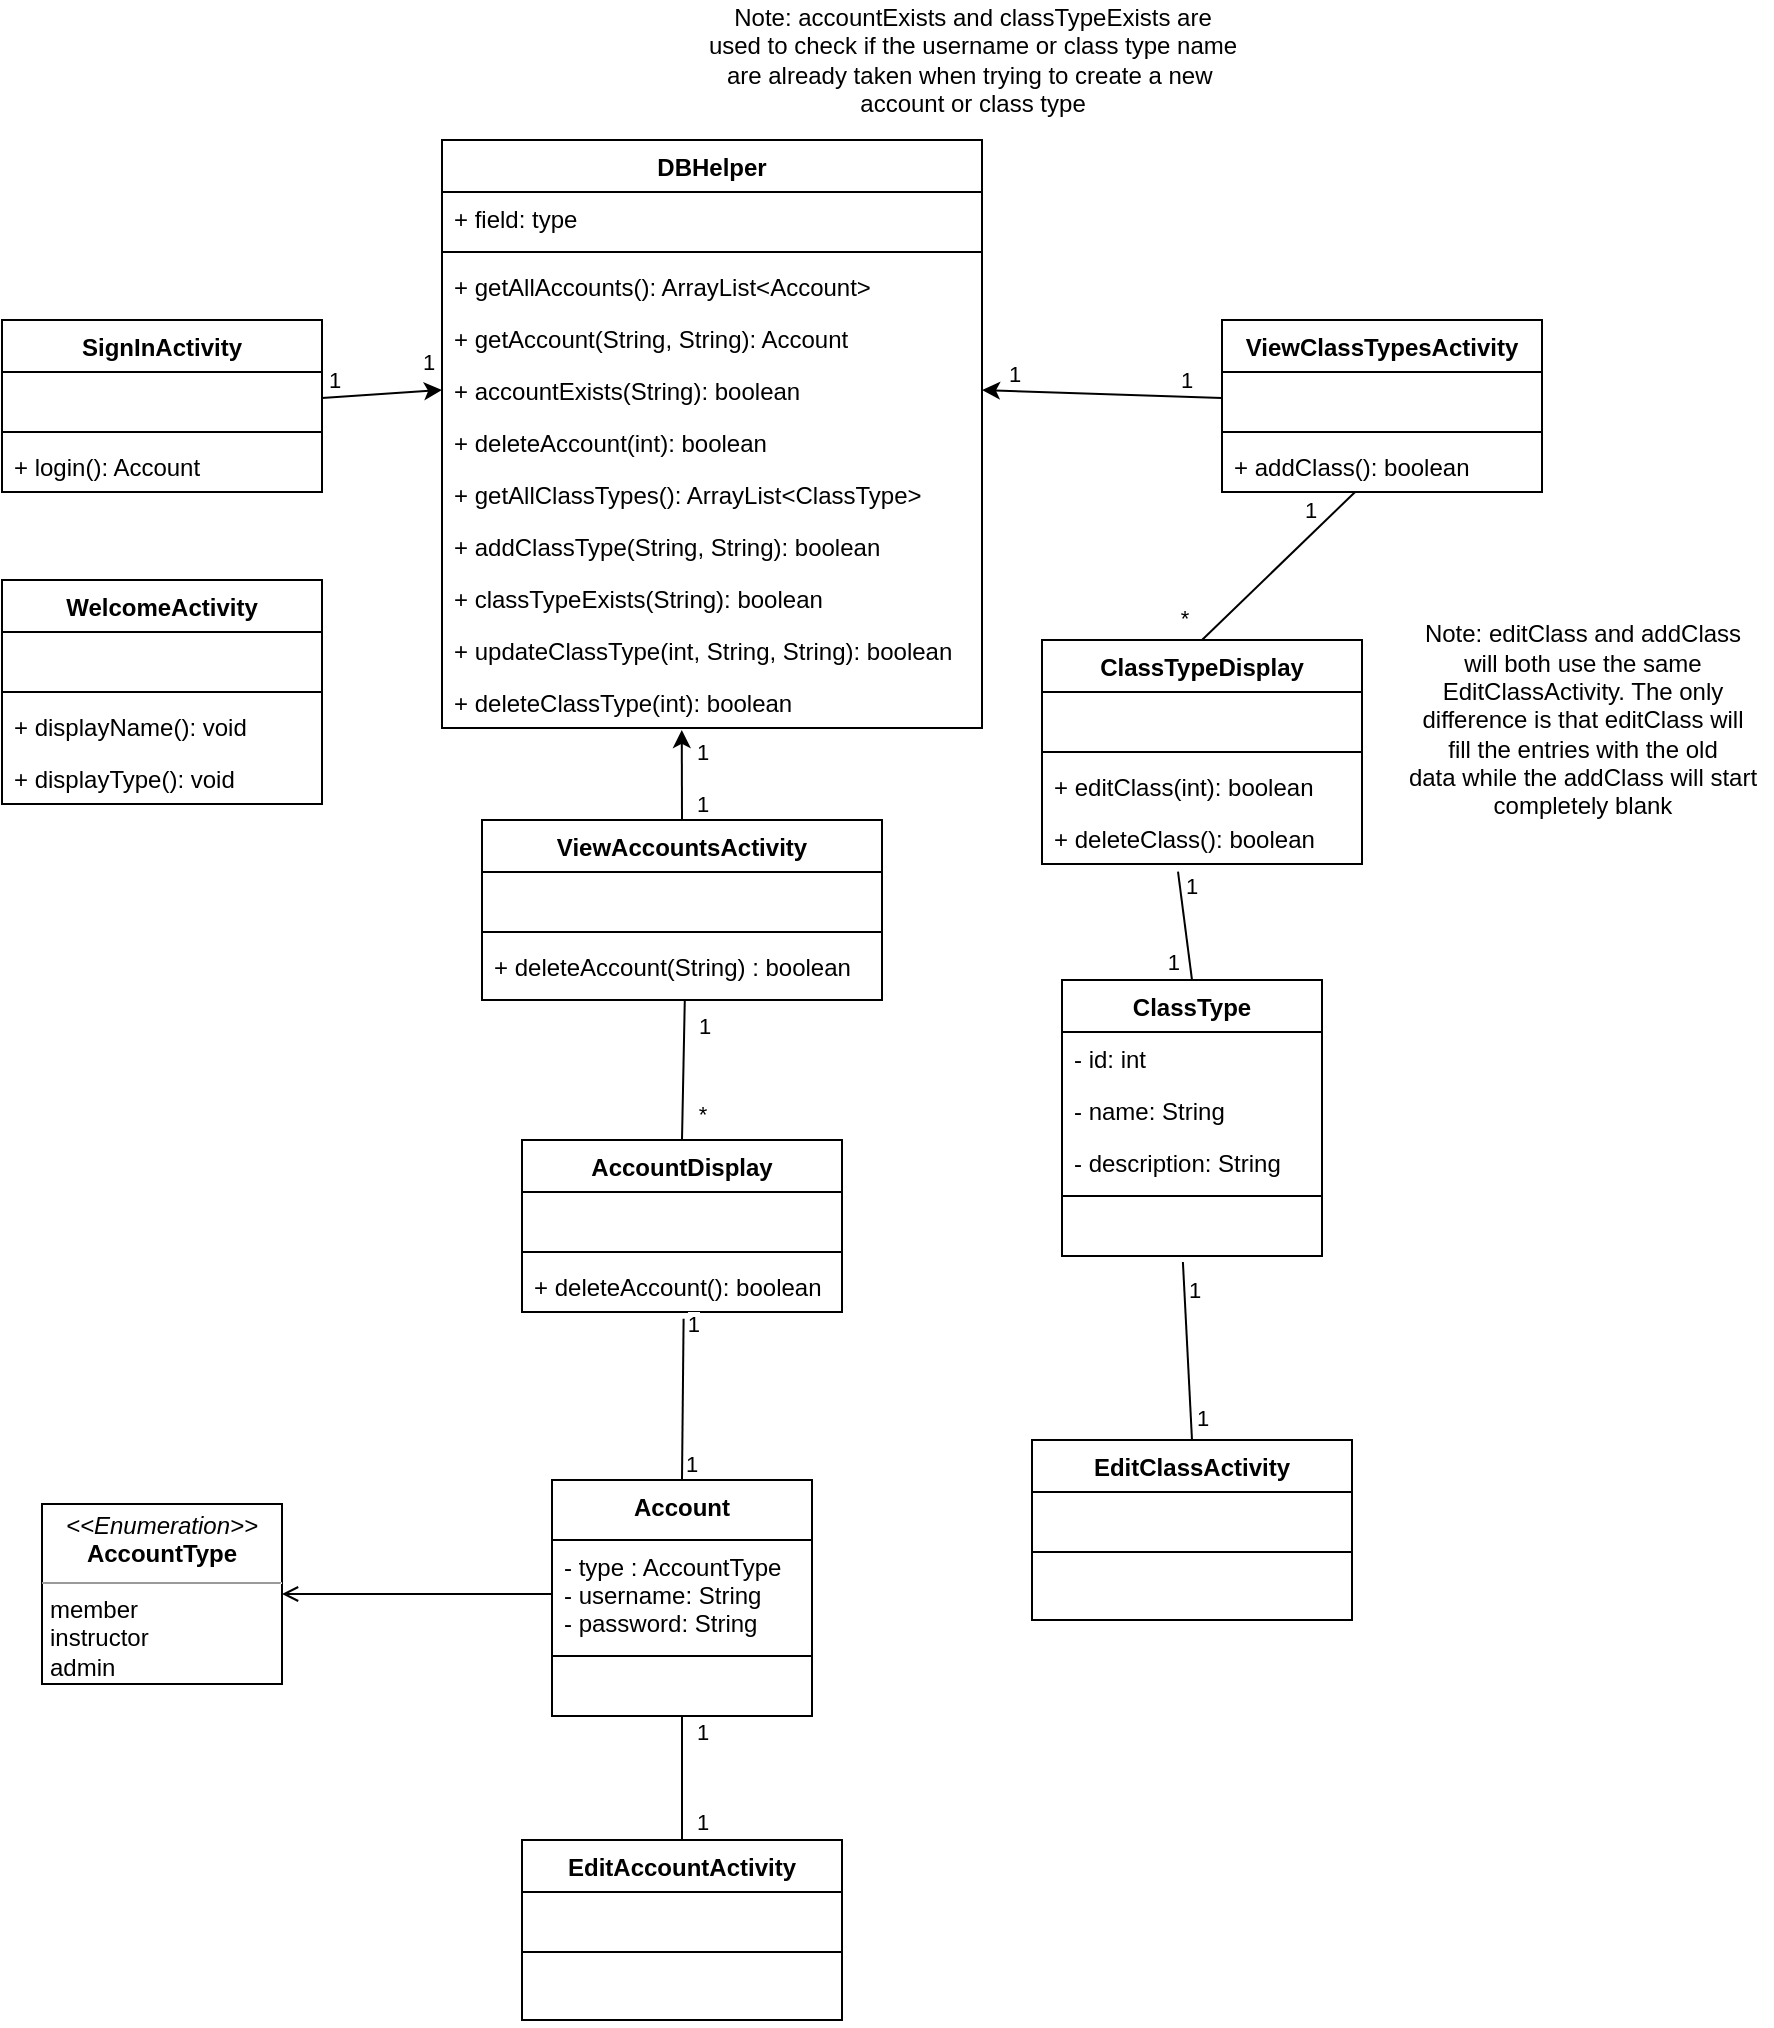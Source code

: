 <mxfile version="15.5.4" type="github">
  <diagram id="r9LukguNuFY0iW474rzD" name="Page-1">
    <mxGraphModel dx="1422" dy="762" grid="1" gridSize="10" guides="1" tooltips="1" connect="1" arrows="1" fold="1" page="1" pageScale="1" pageWidth="1000" pageHeight="1100" math="0" shadow="0">
      <root>
        <mxCell id="0" />
        <mxCell id="1" parent="0" />
        <mxCell id="RkOxDRKPPJf_A49z4Q3d-48" style="rounded=0;orthogonalLoop=1;jettySize=auto;html=1;entryX=0.507;entryY=0.995;entryDx=0;entryDy=0;entryPerimeter=0;endArrow=none;endFill=0;exitX=0.5;exitY=0;exitDx=0;exitDy=0;" parent="1" source="HtyGWESkqgLn1CQG-xKY-3" target="RkOxDRKPPJf_A49z4Q3d-16" edge="1">
          <mxGeometry relative="1" as="geometry">
            <mxPoint x="465" y="580" as="sourcePoint" />
          </mxGeometry>
        </mxCell>
        <mxCell id="RkOxDRKPPJf_A49z4Q3d-49" value="1" style="edgeLabel;html=1;align=center;verticalAlign=middle;resizable=0;points=[];" parent="RkOxDRKPPJf_A49z4Q3d-48" vertex="1" connectable="0">
          <mxGeometry x="0.819" relative="1" as="geometry">
            <mxPoint x="9" y="7" as="offset" />
          </mxGeometry>
        </mxCell>
        <mxCell id="RkOxDRKPPJf_A49z4Q3d-50" value="*" style="edgeLabel;html=1;align=center;verticalAlign=middle;resizable=0;points=[];" parent="RkOxDRKPPJf_A49z4Q3d-48" vertex="1" connectable="0">
          <mxGeometry x="-0.62" relative="1" as="geometry">
            <mxPoint x="9" as="offset" />
          </mxGeometry>
        </mxCell>
        <mxCell id="RkOxDRKPPJf_A49z4Q3d-51" style="rounded=0;orthogonalLoop=1;jettySize=auto;html=1;exitX=0.5;exitY=1;exitDx=0;exitDy=0;entryX=0.5;entryY=0;entryDx=0;entryDy=0;endArrow=none;endFill=0;" parent="1" source="3oLsSBeNxXqcnnfzkrJS-5" target="RkOxDRKPPJf_A49z4Q3d-29" edge="1">
          <mxGeometry relative="1" as="geometry" />
        </mxCell>
        <mxCell id="RkOxDRKPPJf_A49z4Q3d-52" value="1" style="edgeLabel;html=1;align=center;verticalAlign=middle;resizable=0;points=[];" parent="RkOxDRKPPJf_A49z4Q3d-51" vertex="1" connectable="0">
          <mxGeometry x="-0.753" y="-1" relative="1" as="geometry">
            <mxPoint x="11" as="offset" />
          </mxGeometry>
        </mxCell>
        <mxCell id="RkOxDRKPPJf_A49z4Q3d-53" value="1" style="edgeLabel;html=1;align=center;verticalAlign=middle;resizable=0;points=[];" parent="RkOxDRKPPJf_A49z4Q3d-51" vertex="1" connectable="0">
          <mxGeometry x="0.716" relative="1" as="geometry">
            <mxPoint x="10" as="offset" />
          </mxGeometry>
        </mxCell>
        <mxCell id="3oLsSBeNxXqcnnfzkrJS-5" value="Account" style="swimlane;fontStyle=1;align=center;verticalAlign=top;childLayout=stackLayout;horizontal=1;startSize=30;horizontalStack=0;resizeParent=1;resizeParentMax=0;resizeLast=0;collapsible=1;marginBottom=0;" parent="1" vertex="1">
          <mxGeometry x="340" y="780" width="130" height="118" as="geometry" />
        </mxCell>
        <mxCell id="3oLsSBeNxXqcnnfzkrJS-6" value="- type : AccountType&#xa;- username: String&#xa;- password: String" style="text;strokeColor=none;fillColor=none;align=left;verticalAlign=top;spacingLeft=4;spacingRight=4;overflow=hidden;rotatable=0;points=[[0,0.5],[1,0.5]];portConstraint=eastwest;" parent="3oLsSBeNxXqcnnfzkrJS-5" vertex="1">
          <mxGeometry y="30" width="130" height="54" as="geometry" />
        </mxCell>
        <mxCell id="3oLsSBeNxXqcnnfzkrJS-7" value="" style="line;strokeWidth=1;fillColor=none;align=left;verticalAlign=middle;spacingTop=-1;spacingLeft=3;spacingRight=3;rotatable=0;labelPosition=right;points=[];portConstraint=eastwest;" parent="3oLsSBeNxXqcnnfzkrJS-5" vertex="1">
          <mxGeometry y="84" width="130" height="8" as="geometry" />
        </mxCell>
        <mxCell id="3oLsSBeNxXqcnnfzkrJS-8" value=" " style="text;strokeColor=none;fillColor=none;align=left;verticalAlign=top;spacingLeft=4;spacingRight=4;overflow=hidden;rotatable=0;points=[[0,0.5],[1,0.5]];portConstraint=eastwest;" parent="3oLsSBeNxXqcnnfzkrJS-5" vertex="1">
          <mxGeometry y="92" width="130" height="26" as="geometry" />
        </mxCell>
        <mxCell id="3oLsSBeNxXqcnnfzkrJS-14" value="&lt;p style=&quot;margin: 0px ; margin-top: 4px ; text-align: center&quot;&gt;&lt;i&gt;&amp;lt;&amp;lt;Enumeration&amp;gt;&amp;gt;&lt;/i&gt;&lt;br&gt;&lt;b&gt;AccountType&lt;/b&gt;&lt;/p&gt;&lt;hr size=&quot;1&quot;&gt;&lt;p style=&quot;margin: 0px ; margin-left: 4px&quot;&gt;member&lt;/p&gt;&lt;p style=&quot;margin: 0px ; margin-left: 4px&quot;&gt;instructor&lt;/p&gt;&lt;p style=&quot;margin: 0px ; margin-left: 4px&quot;&gt;admin&lt;/p&gt;" style="verticalAlign=top;align=left;overflow=fill;fontSize=12;fontFamily=Helvetica;html=1;" parent="1" vertex="1">
          <mxGeometry x="85" y="792" width="120" height="90" as="geometry" />
        </mxCell>
        <mxCell id="3oLsSBeNxXqcnnfzkrJS-19" value="" style="endArrow=open;html=1;rounded=0;entryX=1;entryY=0.5;entryDx=0;entryDy=0;exitX=0;exitY=0.5;exitDx=0;exitDy=0;endFill=0;" parent="1" source="3oLsSBeNxXqcnnfzkrJS-6" target="3oLsSBeNxXqcnnfzkrJS-14" edge="1">
          <mxGeometry relative="1" as="geometry">
            <mxPoint x="670" y="350" as="sourcePoint" />
            <mxPoint x="765" y="470" as="targetPoint" />
          </mxGeometry>
        </mxCell>
        <mxCell id="RkOxDRKPPJf_A49z4Q3d-1" value="SignInActivity" style="swimlane;fontStyle=1;align=center;verticalAlign=top;childLayout=stackLayout;horizontal=1;startSize=26;horizontalStack=0;resizeParent=1;resizeParentMax=0;resizeLast=0;collapsible=1;marginBottom=0;" parent="1" vertex="1">
          <mxGeometry x="65" y="200" width="160" height="86" as="geometry" />
        </mxCell>
        <mxCell id="RkOxDRKPPJf_A49z4Q3d-2" value=" " style="text;strokeColor=none;fillColor=none;align=left;verticalAlign=top;spacingLeft=4;spacingRight=4;overflow=hidden;rotatable=0;points=[[0,0.5],[1,0.5]];portConstraint=eastwest;" parent="RkOxDRKPPJf_A49z4Q3d-1" vertex="1">
          <mxGeometry y="26" width="160" height="26" as="geometry" />
        </mxCell>
        <mxCell id="RkOxDRKPPJf_A49z4Q3d-3" value="" style="line;strokeWidth=1;fillColor=none;align=left;verticalAlign=middle;spacingTop=-1;spacingLeft=3;spacingRight=3;rotatable=0;labelPosition=right;points=[];portConstraint=eastwest;" parent="RkOxDRKPPJf_A49z4Q3d-1" vertex="1">
          <mxGeometry y="52" width="160" height="8" as="geometry" />
        </mxCell>
        <mxCell id="RkOxDRKPPJf_A49z4Q3d-4" value="+ login(): Account" style="text;strokeColor=none;fillColor=none;align=left;verticalAlign=top;spacingLeft=4;spacingRight=4;overflow=hidden;rotatable=0;points=[[0,0.5],[1,0.5]];portConstraint=eastwest;" parent="RkOxDRKPPJf_A49z4Q3d-1" vertex="1">
          <mxGeometry y="60" width="160" height="26" as="geometry" />
        </mxCell>
        <mxCell id="RkOxDRKPPJf_A49z4Q3d-5" value="WelcomeActivity" style="swimlane;fontStyle=1;align=center;verticalAlign=top;childLayout=stackLayout;horizontal=1;startSize=26;horizontalStack=0;resizeParent=1;resizeParentMax=0;resizeLast=0;collapsible=1;marginBottom=0;" parent="1" vertex="1">
          <mxGeometry x="65" y="330" width="160" height="112" as="geometry" />
        </mxCell>
        <mxCell id="RkOxDRKPPJf_A49z4Q3d-6" value=" " style="text;strokeColor=none;fillColor=none;align=left;verticalAlign=top;spacingLeft=4;spacingRight=4;overflow=hidden;rotatable=0;points=[[0,0.5],[1,0.5]];portConstraint=eastwest;" parent="RkOxDRKPPJf_A49z4Q3d-5" vertex="1">
          <mxGeometry y="26" width="160" height="26" as="geometry" />
        </mxCell>
        <mxCell id="RkOxDRKPPJf_A49z4Q3d-7" value="" style="line;strokeWidth=1;fillColor=none;align=left;verticalAlign=middle;spacingTop=-1;spacingLeft=3;spacingRight=3;rotatable=0;labelPosition=right;points=[];portConstraint=eastwest;" parent="RkOxDRKPPJf_A49z4Q3d-5" vertex="1">
          <mxGeometry y="52" width="160" height="8" as="geometry" />
        </mxCell>
        <mxCell id="RkOxDRKPPJf_A49z4Q3d-8" value="+ displayName(): void" style="text;strokeColor=none;fillColor=none;align=left;verticalAlign=top;spacingLeft=4;spacingRight=4;overflow=hidden;rotatable=0;points=[[0,0.5],[1,0.5]];portConstraint=eastwest;" parent="RkOxDRKPPJf_A49z4Q3d-5" vertex="1">
          <mxGeometry y="60" width="160" height="26" as="geometry" />
        </mxCell>
        <mxCell id="HtyGWESkqgLn1CQG-xKY-2" value="+ displayType(): void" style="text;strokeColor=none;fillColor=none;align=left;verticalAlign=top;spacingLeft=4;spacingRight=4;overflow=hidden;rotatable=0;points=[[0,0.5],[1,0.5]];portConstraint=eastwest;" parent="RkOxDRKPPJf_A49z4Q3d-5" vertex="1">
          <mxGeometry y="86" width="160" height="26" as="geometry" />
        </mxCell>
        <mxCell id="RkOxDRKPPJf_A49z4Q3d-45" style="rounded=0;orthogonalLoop=1;jettySize=auto;html=1;exitX=0.5;exitY=0;exitDx=0;exitDy=0;endArrow=classic;endFill=1;entryX=0.444;entryY=1.038;entryDx=0;entryDy=0;entryPerimeter=0;startArrow=none;startFill=0;" parent="1" source="RkOxDRKPPJf_A49z4Q3d-13" target="o8Nzl6iw8NaL7pZO_aFK-13" edge="1">
          <mxGeometry relative="1" as="geometry">
            <mxPoint x="405" y="430" as="targetPoint" />
          </mxGeometry>
        </mxCell>
        <mxCell id="RkOxDRKPPJf_A49z4Q3d-46" value="1" style="edgeLabel;html=1;align=center;verticalAlign=middle;resizable=0;points=[];" parent="RkOxDRKPPJf_A49z4Q3d-45" vertex="1" connectable="0">
          <mxGeometry x="0.728" relative="1" as="geometry">
            <mxPoint x="10" y="5" as="offset" />
          </mxGeometry>
        </mxCell>
        <mxCell id="RkOxDRKPPJf_A49z4Q3d-47" value="1" style="edgeLabel;html=1;align=center;verticalAlign=middle;resizable=0;points=[];" parent="RkOxDRKPPJf_A49z4Q3d-45" vertex="1" connectable="0">
          <mxGeometry x="-0.642" relative="1" as="geometry">
            <mxPoint x="10" as="offset" />
          </mxGeometry>
        </mxCell>
        <mxCell id="RkOxDRKPPJf_A49z4Q3d-13" value="ViewAccountsActivity" style="swimlane;fontStyle=1;align=center;verticalAlign=top;childLayout=stackLayout;horizontal=1;startSize=26;horizontalStack=0;resizeParent=1;resizeParentMax=0;resizeLast=0;collapsible=1;marginBottom=0;" parent="1" vertex="1">
          <mxGeometry x="305" y="450" width="200" height="90" as="geometry" />
        </mxCell>
        <mxCell id="RkOxDRKPPJf_A49z4Q3d-14" value=" " style="text;strokeColor=none;fillColor=none;align=left;verticalAlign=top;spacingLeft=4;spacingRight=4;overflow=hidden;rotatable=0;points=[[0,0.5],[1,0.5]];portConstraint=eastwest;" parent="RkOxDRKPPJf_A49z4Q3d-13" vertex="1">
          <mxGeometry y="26" width="200" height="26" as="geometry" />
        </mxCell>
        <mxCell id="RkOxDRKPPJf_A49z4Q3d-15" value="" style="line;strokeWidth=1;fillColor=none;align=left;verticalAlign=middle;spacingTop=-1;spacingLeft=3;spacingRight=3;rotatable=0;labelPosition=right;points=[];portConstraint=eastwest;" parent="RkOxDRKPPJf_A49z4Q3d-13" vertex="1">
          <mxGeometry y="52" width="200" height="8" as="geometry" />
        </mxCell>
        <mxCell id="RkOxDRKPPJf_A49z4Q3d-16" value="+ deleteAccount(String) : boolean " style="text;strokeColor=none;fillColor=none;align=left;verticalAlign=top;spacingLeft=4;spacingRight=4;overflow=hidden;rotatable=0;points=[[0,0.5],[1,0.5]];portConstraint=eastwest;spacingTop=0;spacingBottom=0;spacing=2;" parent="RkOxDRKPPJf_A49z4Q3d-13" vertex="1">
          <mxGeometry y="60" width="200" height="30" as="geometry" />
        </mxCell>
        <mxCell id="RkOxDRKPPJf_A49z4Q3d-39" style="rounded=0;orthogonalLoop=1;jettySize=auto;html=1;exitX=0.5;exitY=0;exitDx=0;exitDy=0;endArrow=none;endFill=0;" parent="1" source="HtyGWESkqgLn1CQG-xKY-10" target="o8Nzl6iw8NaL7pZO_aFK-20" edge="1">
          <mxGeometry relative="1" as="geometry">
            <mxPoint x="650" y="390" as="sourcePoint" />
            <mxPoint x="755" y="360" as="targetPoint" />
          </mxGeometry>
        </mxCell>
        <mxCell id="RkOxDRKPPJf_A49z4Q3d-40" value="1" style="edgeLabel;html=1;align=center;verticalAlign=middle;resizable=0;points=[];" parent="RkOxDRKPPJf_A49z4Q3d-39" vertex="1" connectable="0">
          <mxGeometry x="0.777" relative="1" as="geometry">
            <mxPoint x="-14" as="offset" />
          </mxGeometry>
        </mxCell>
        <mxCell id="RkOxDRKPPJf_A49z4Q3d-41" value="*" style="edgeLabel;html=1;align=center;verticalAlign=middle;resizable=0;points=[];" parent="RkOxDRKPPJf_A49z4Q3d-39" vertex="1" connectable="0">
          <mxGeometry x="-0.735" relative="1" as="geometry">
            <mxPoint x="-19" y="-2" as="offset" />
          </mxGeometry>
        </mxCell>
        <mxCell id="RkOxDRKPPJf_A49z4Q3d-42" style="rounded=0;orthogonalLoop=1;jettySize=auto;html=1;exitX=0.5;exitY=0;exitDx=0;exitDy=0;endArrow=none;endFill=0;entryX=0.465;entryY=1.115;entryDx=0;entryDy=0;entryPerimeter=0;" parent="1" source="RkOxDRKPPJf_A49z4Q3d-25" target="o8Nzl6iw8NaL7pZO_aFK-26" edge="1">
          <mxGeometry relative="1" as="geometry">
            <mxPoint x="585" y="599" as="targetPoint" />
          </mxGeometry>
        </mxCell>
        <mxCell id="RkOxDRKPPJf_A49z4Q3d-43" value="1" style="edgeLabel;html=1;align=center;verticalAlign=middle;resizable=0;points=[];" parent="RkOxDRKPPJf_A49z4Q3d-42" vertex="1" connectable="0">
          <mxGeometry x="0.777" relative="1" as="geometry">
            <mxPoint x="5" y="4" as="offset" />
          </mxGeometry>
        </mxCell>
        <mxCell id="RkOxDRKPPJf_A49z4Q3d-44" value="1" style="edgeLabel;html=1;align=center;verticalAlign=middle;resizable=0;points=[];" parent="RkOxDRKPPJf_A49z4Q3d-42" vertex="1" connectable="0">
          <mxGeometry x="-0.81" relative="1" as="geometry">
            <mxPoint x="5" y="-3" as="offset" />
          </mxGeometry>
        </mxCell>
        <mxCell id="RkOxDRKPPJf_A49z4Q3d-25" value="EditClassActivity" style="swimlane;fontStyle=1;align=center;verticalAlign=top;childLayout=stackLayout;horizontal=1;startSize=26;horizontalStack=0;resizeParent=1;resizeParentMax=0;resizeLast=0;collapsible=1;marginBottom=0;" parent="1" vertex="1">
          <mxGeometry x="580" y="760" width="160" height="90" as="geometry" />
        </mxCell>
        <mxCell id="RkOxDRKPPJf_A49z4Q3d-26" value=" " style="text;strokeColor=none;fillColor=none;align=left;verticalAlign=top;spacingLeft=4;spacingRight=4;overflow=hidden;rotatable=0;points=[[0,0.5],[1,0.5]];portConstraint=eastwest;" parent="RkOxDRKPPJf_A49z4Q3d-25" vertex="1">
          <mxGeometry y="26" width="160" height="26" as="geometry" />
        </mxCell>
        <mxCell id="RkOxDRKPPJf_A49z4Q3d-27" value="" style="line;strokeWidth=1;fillColor=none;align=left;verticalAlign=middle;spacingTop=-1;spacingLeft=3;spacingRight=3;rotatable=0;labelPosition=right;points=[];portConstraint=eastwest;" parent="RkOxDRKPPJf_A49z4Q3d-25" vertex="1">
          <mxGeometry y="52" width="160" height="8" as="geometry" />
        </mxCell>
        <mxCell id="RkOxDRKPPJf_A49z4Q3d-28" value=" " style="text;strokeColor=none;fillColor=none;align=left;verticalAlign=top;spacingLeft=4;spacingRight=4;overflow=hidden;rotatable=0;points=[[0,0.5],[1,0.5]];portConstraint=eastwest;spacingTop=0;spacingBottom=0;spacing=2;" parent="RkOxDRKPPJf_A49z4Q3d-25" vertex="1">
          <mxGeometry y="60" width="160" height="30" as="geometry" />
        </mxCell>
        <mxCell id="RkOxDRKPPJf_A49z4Q3d-29" value="EditAccountActivity" style="swimlane;fontStyle=1;align=center;verticalAlign=top;childLayout=stackLayout;horizontal=1;startSize=26;horizontalStack=0;resizeParent=1;resizeParentMax=0;resizeLast=0;collapsible=1;marginBottom=0;" parent="1" vertex="1">
          <mxGeometry x="325" y="960" width="160" height="90" as="geometry" />
        </mxCell>
        <mxCell id="RkOxDRKPPJf_A49z4Q3d-30" value=" " style="text;strokeColor=none;fillColor=none;align=left;verticalAlign=top;spacingLeft=4;spacingRight=4;overflow=hidden;rotatable=0;points=[[0,0.5],[1,0.5]];portConstraint=eastwest;" parent="RkOxDRKPPJf_A49z4Q3d-29" vertex="1">
          <mxGeometry y="26" width="160" height="26" as="geometry" />
        </mxCell>
        <mxCell id="RkOxDRKPPJf_A49z4Q3d-31" value="" style="line;strokeWidth=1;fillColor=none;align=left;verticalAlign=middle;spacingTop=-1;spacingLeft=3;spacingRight=3;rotatable=0;labelPosition=right;points=[];portConstraint=eastwest;" parent="RkOxDRKPPJf_A49z4Q3d-29" vertex="1">
          <mxGeometry y="52" width="160" height="8" as="geometry" />
        </mxCell>
        <mxCell id="RkOxDRKPPJf_A49z4Q3d-32" value=" " style="text;strokeColor=none;fillColor=none;align=left;verticalAlign=top;spacingLeft=4;spacingRight=4;overflow=hidden;rotatable=0;points=[[0,0.5],[1,0.5]];portConstraint=eastwest;spacingTop=0;spacingBottom=0;spacing=2;" parent="RkOxDRKPPJf_A49z4Q3d-29" vertex="1">
          <mxGeometry y="60" width="160" height="30" as="geometry" />
        </mxCell>
        <mxCell id="RkOxDRKPPJf_A49z4Q3d-33" style="rounded=0;orthogonalLoop=1;jettySize=auto;html=1;entryX=1;entryY=0.5;entryDx=0;entryDy=0;endArrow=none;endFill=0;exitX=0;exitY=0.5;exitDx=0;exitDy=0;startArrow=classic;startFill=1;" parent="1" source="gc_yiq8LThhwNCrNtD84-1" target="RkOxDRKPPJf_A49z4Q3d-2" edge="1">
          <mxGeometry relative="1" as="geometry">
            <mxPoint x="265" y="270" as="sourcePoint" />
          </mxGeometry>
        </mxCell>
        <mxCell id="RkOxDRKPPJf_A49z4Q3d-34" value="1" style="edgeLabel;html=1;align=center;verticalAlign=middle;resizable=0;points=[];" parent="RkOxDRKPPJf_A49z4Q3d-33" vertex="1" connectable="0">
          <mxGeometry x="0.811" relative="1" as="geometry">
            <mxPoint y="-9" as="offset" />
          </mxGeometry>
        </mxCell>
        <mxCell id="RkOxDRKPPJf_A49z4Q3d-35" value="1" style="edgeLabel;html=1;align=center;verticalAlign=middle;resizable=0;points=[];" parent="RkOxDRKPPJf_A49z4Q3d-33" vertex="1" connectable="0">
          <mxGeometry x="-0.767" y="-1" relative="1" as="geometry">
            <mxPoint y="-14" as="offset" />
          </mxGeometry>
        </mxCell>
        <mxCell id="RkOxDRKPPJf_A49z4Q3d-36" style="rounded=0;orthogonalLoop=1;jettySize=auto;html=1;entryX=0;entryY=0.5;entryDx=0;entryDy=0;endArrow=none;endFill=0;exitX=1;exitY=0.5;exitDx=0;exitDy=0;startArrow=classic;startFill=1;" parent="1" source="gc_yiq8LThhwNCrNtD84-1" target="o8Nzl6iw8NaL7pZO_aFK-16" edge="1">
          <mxGeometry relative="1" as="geometry">
            <mxPoint x="545" y="300" as="sourcePoint" />
            <mxPoint x="655" y="179" as="targetPoint" />
          </mxGeometry>
        </mxCell>
        <mxCell id="RkOxDRKPPJf_A49z4Q3d-37" value="1" style="edgeLabel;html=1;align=center;verticalAlign=middle;resizable=0;points=[];" parent="RkOxDRKPPJf_A49z4Q3d-36" vertex="1" connectable="0">
          <mxGeometry x="-0.74" relative="1" as="geometry">
            <mxPoint y="-9" as="offset" />
          </mxGeometry>
        </mxCell>
        <mxCell id="RkOxDRKPPJf_A49z4Q3d-38" value="1" style="edgeLabel;html=1;align=center;verticalAlign=middle;resizable=0;points=[];" parent="RkOxDRKPPJf_A49z4Q3d-36" vertex="1" connectable="0">
          <mxGeometry x="0.701" relative="1" as="geometry">
            <mxPoint y="-9" as="offset" />
          </mxGeometry>
        </mxCell>
        <mxCell id="o8Nzl6iw8NaL7pZO_aFK-4" value="DBHelper" style="swimlane;fontStyle=1;align=center;verticalAlign=top;childLayout=stackLayout;horizontal=1;startSize=26;horizontalStack=0;resizeParent=1;resizeParentMax=0;resizeLast=0;collapsible=1;marginBottom=0;" parent="1" vertex="1">
          <mxGeometry x="285" y="110" width="270" height="294" as="geometry" />
        </mxCell>
        <mxCell id="o8Nzl6iw8NaL7pZO_aFK-5" value="+ field: type" style="text;strokeColor=none;fillColor=none;align=left;verticalAlign=top;spacingLeft=4;spacingRight=4;overflow=hidden;rotatable=0;points=[[0,0.5],[1,0.5]];portConstraint=eastwest;" parent="o8Nzl6iw8NaL7pZO_aFK-4" vertex="1">
          <mxGeometry y="26" width="270" height="26" as="geometry" />
        </mxCell>
        <mxCell id="o8Nzl6iw8NaL7pZO_aFK-6" value="" style="line;strokeWidth=1;fillColor=none;align=left;verticalAlign=middle;spacingTop=-1;spacingLeft=3;spacingRight=3;rotatable=0;labelPosition=right;points=[];portConstraint=eastwest;" parent="o8Nzl6iw8NaL7pZO_aFK-4" vertex="1">
          <mxGeometry y="52" width="270" height="8" as="geometry" />
        </mxCell>
        <mxCell id="o8Nzl6iw8NaL7pZO_aFK-7" value="+ getAllAccounts(): ArrayList&lt;Account&gt;" style="text;strokeColor=none;fillColor=none;align=left;verticalAlign=top;spacingLeft=4;spacingRight=4;overflow=hidden;rotatable=0;points=[[0,0.5],[1,0.5]];portConstraint=eastwest;" parent="o8Nzl6iw8NaL7pZO_aFK-4" vertex="1">
          <mxGeometry y="60" width="270" height="26" as="geometry" />
        </mxCell>
        <mxCell id="o8Nzl6iw8NaL7pZO_aFK-8" value="+ getAccount(String, String): Account" style="text;strokeColor=none;fillColor=none;align=left;verticalAlign=top;spacingLeft=4;spacingRight=4;overflow=hidden;rotatable=0;points=[[0,0.5],[1,0.5]];portConstraint=eastwest;" parent="o8Nzl6iw8NaL7pZO_aFK-4" vertex="1">
          <mxGeometry y="86" width="270" height="26" as="geometry" />
        </mxCell>
        <mxCell id="gc_yiq8LThhwNCrNtD84-1" value="+ accountExists(String): boolean" style="text;strokeColor=none;fillColor=none;align=left;verticalAlign=top;spacingLeft=4;spacingRight=4;overflow=hidden;rotatable=0;points=[[0,0.5],[1,0.5]];portConstraint=eastwest;" parent="o8Nzl6iw8NaL7pZO_aFK-4" vertex="1">
          <mxGeometry y="112" width="270" height="26" as="geometry" />
        </mxCell>
        <mxCell id="o8Nzl6iw8NaL7pZO_aFK-9" value="+ deleteAccount(int): boolean" style="text;strokeColor=none;fillColor=none;align=left;verticalAlign=top;spacingLeft=4;spacingRight=4;overflow=hidden;rotatable=0;points=[[0,0.5],[1,0.5]];portConstraint=eastwest;" parent="o8Nzl6iw8NaL7pZO_aFK-4" vertex="1">
          <mxGeometry y="138" width="270" height="26" as="geometry" />
        </mxCell>
        <mxCell id="o8Nzl6iw8NaL7pZO_aFK-10" value="+ getAllClassTypes(): ArrayList&lt;ClassType&gt;" style="text;strokeColor=none;fillColor=none;align=left;verticalAlign=top;spacingLeft=4;spacingRight=4;overflow=hidden;rotatable=0;points=[[0,0.5],[1,0.5]];portConstraint=eastwest;" parent="o8Nzl6iw8NaL7pZO_aFK-4" vertex="1">
          <mxGeometry y="164" width="270" height="26" as="geometry" />
        </mxCell>
        <mxCell id="o8Nzl6iw8NaL7pZO_aFK-11" value="+ addClassType(String, String): boolean" style="text;strokeColor=none;fillColor=none;align=left;verticalAlign=top;spacingLeft=4;spacingRight=4;overflow=hidden;rotatable=0;points=[[0,0.5],[1,0.5]];portConstraint=eastwest;" parent="o8Nzl6iw8NaL7pZO_aFK-4" vertex="1">
          <mxGeometry y="190" width="270" height="26" as="geometry" />
        </mxCell>
        <mxCell id="gc_yiq8LThhwNCrNtD84-2" value="+ classTypeExists(String): boolean" style="text;strokeColor=none;fillColor=none;align=left;verticalAlign=top;spacingLeft=4;spacingRight=4;overflow=hidden;rotatable=0;points=[[0,0.5],[1,0.5]];portConstraint=eastwest;" parent="o8Nzl6iw8NaL7pZO_aFK-4" vertex="1">
          <mxGeometry y="216" width="270" height="26" as="geometry" />
        </mxCell>
        <mxCell id="o8Nzl6iw8NaL7pZO_aFK-12" value="+ updateClassType(int, String, String): boolean" style="text;strokeColor=none;fillColor=none;align=left;verticalAlign=top;spacingLeft=4;spacingRight=4;overflow=hidden;rotatable=0;points=[[0,0.5],[1,0.5]];portConstraint=eastwest;" parent="o8Nzl6iw8NaL7pZO_aFK-4" vertex="1">
          <mxGeometry y="242" width="270" height="26" as="geometry" />
        </mxCell>
        <mxCell id="o8Nzl6iw8NaL7pZO_aFK-13" value="+ deleteClassType(int): boolean" style="text;strokeColor=none;fillColor=none;align=left;verticalAlign=top;spacingLeft=4;spacingRight=4;overflow=hidden;rotatable=0;points=[[0,0.5],[1,0.5]];portConstraint=eastwest;" parent="o8Nzl6iw8NaL7pZO_aFK-4" vertex="1">
          <mxGeometry y="268" width="270" height="26" as="geometry" />
        </mxCell>
        <mxCell id="o8Nzl6iw8NaL7pZO_aFK-15" value="ViewClassTypesActivity" style="swimlane;fontStyle=1;align=center;verticalAlign=top;childLayout=stackLayout;horizontal=1;startSize=26;horizontalStack=0;resizeParent=1;resizeParentMax=0;resizeLast=0;collapsible=1;marginBottom=0;" parent="1" vertex="1">
          <mxGeometry x="675" y="200" width="160" height="86" as="geometry" />
        </mxCell>
        <mxCell id="o8Nzl6iw8NaL7pZO_aFK-16" value=" " style="text;strokeColor=none;fillColor=none;align=left;verticalAlign=top;spacingLeft=4;spacingRight=4;overflow=hidden;rotatable=0;points=[[0,0.5],[1,0.5]];portConstraint=eastwest;" parent="o8Nzl6iw8NaL7pZO_aFK-15" vertex="1">
          <mxGeometry y="26" width="160" height="26" as="geometry" />
        </mxCell>
        <mxCell id="o8Nzl6iw8NaL7pZO_aFK-17" value="" style="line;strokeWidth=1;fillColor=none;align=left;verticalAlign=middle;spacingTop=-1;spacingLeft=3;spacingRight=3;rotatable=0;labelPosition=right;points=[];portConstraint=eastwest;" parent="o8Nzl6iw8NaL7pZO_aFK-15" vertex="1">
          <mxGeometry y="52" width="160" height="8" as="geometry" />
        </mxCell>
        <mxCell id="o8Nzl6iw8NaL7pZO_aFK-20" value="+ addClass(): boolean" style="text;strokeColor=none;fillColor=none;align=left;verticalAlign=top;spacingLeft=4;spacingRight=4;overflow=hidden;rotatable=0;points=[[0,0.5],[1,0.5]];portConstraint=eastwest;" parent="o8Nzl6iw8NaL7pZO_aFK-15" vertex="1">
          <mxGeometry y="60" width="160" height="26" as="geometry" />
        </mxCell>
        <mxCell id="o8Nzl6iw8NaL7pZO_aFK-22" value="Note: editClass and addClass&lt;br&gt;will both use the same&lt;br&gt;EditClassActivity. The only&lt;br&gt;difference is that editClass will&lt;br&gt;fill the entries with the old&lt;br&gt;data while the addClass will start&lt;br&gt;completely blank" style="text;html=1;align=center;verticalAlign=middle;resizable=0;points=[];autosize=1;strokeColor=none;fillColor=none;" parent="1" vertex="1">
          <mxGeometry x="760" y="350" width="190" height="100" as="geometry" />
        </mxCell>
        <mxCell id="o8Nzl6iw8NaL7pZO_aFK-23" value="ClassType" style="swimlane;fontStyle=1;align=center;verticalAlign=top;childLayout=stackLayout;horizontal=1;startSize=26;horizontalStack=0;resizeParent=1;resizeParentMax=0;resizeLast=0;collapsible=1;marginBottom=0;" parent="1" vertex="1">
          <mxGeometry x="595" y="530" width="130" height="138" as="geometry" />
        </mxCell>
        <mxCell id="o8Nzl6iw8NaL7pZO_aFK-24" value="- id: int" style="text;strokeColor=none;fillColor=none;align=left;verticalAlign=top;spacingLeft=4;spacingRight=4;overflow=hidden;rotatable=0;points=[[0,0.5],[1,0.5]];portConstraint=eastwest;" parent="o8Nzl6iw8NaL7pZO_aFK-23" vertex="1">
          <mxGeometry y="26" width="130" height="26" as="geometry" />
        </mxCell>
        <mxCell id="o8Nzl6iw8NaL7pZO_aFK-27" value="- name: String" style="text;strokeColor=none;fillColor=none;align=left;verticalAlign=top;spacingLeft=4;spacingRight=4;overflow=hidden;rotatable=0;points=[[0,0.5],[1,0.5]];portConstraint=eastwest;" parent="o8Nzl6iw8NaL7pZO_aFK-23" vertex="1">
          <mxGeometry y="52" width="130" height="26" as="geometry" />
        </mxCell>
        <mxCell id="o8Nzl6iw8NaL7pZO_aFK-28" value="- description: String" style="text;strokeColor=none;fillColor=none;align=left;verticalAlign=top;spacingLeft=4;spacingRight=4;overflow=hidden;rotatable=0;points=[[0,0.5],[1,0.5]];portConstraint=eastwest;" parent="o8Nzl6iw8NaL7pZO_aFK-23" vertex="1">
          <mxGeometry y="78" width="130" height="26" as="geometry" />
        </mxCell>
        <mxCell id="o8Nzl6iw8NaL7pZO_aFK-25" value="" style="line;strokeWidth=1;fillColor=none;align=left;verticalAlign=middle;spacingTop=-1;spacingLeft=3;spacingRight=3;rotatable=0;labelPosition=right;points=[];portConstraint=eastwest;" parent="o8Nzl6iw8NaL7pZO_aFK-23" vertex="1">
          <mxGeometry y="104" width="130" height="8" as="geometry" />
        </mxCell>
        <mxCell id="o8Nzl6iw8NaL7pZO_aFK-26" value=" " style="text;strokeColor=none;fillColor=none;align=left;verticalAlign=top;spacingLeft=4;spacingRight=4;overflow=hidden;rotatable=0;points=[[0,0.5],[1,0.5]];portConstraint=eastwest;" parent="o8Nzl6iw8NaL7pZO_aFK-23" vertex="1">
          <mxGeometry y="112" width="130" height="26" as="geometry" />
        </mxCell>
        <mxCell id="gc_yiq8LThhwNCrNtD84-3" value="Note: accountExists and classTypeExists are&lt;br&gt;used to check if the username or class type name&lt;br&gt;are already taken when trying to create a new&amp;nbsp;&lt;br&gt;account or class type" style="text;html=1;align=center;verticalAlign=middle;resizable=0;points=[];autosize=1;strokeColor=none;fillColor=none;" parent="1" vertex="1">
          <mxGeometry x="410" y="40" width="280" height="60" as="geometry" />
        </mxCell>
        <mxCell id="HtyGWESkqgLn1CQG-xKY-3" value="AccountDisplay" style="swimlane;fontStyle=1;align=center;verticalAlign=top;childLayout=stackLayout;horizontal=1;startSize=26;horizontalStack=0;resizeParent=1;resizeParentMax=0;resizeLast=0;collapsible=1;marginBottom=0;" parent="1" vertex="1">
          <mxGeometry x="325" y="610" width="160" height="86" as="geometry" />
        </mxCell>
        <mxCell id="HtyGWESkqgLn1CQG-xKY-4" value=" " style="text;strokeColor=none;fillColor=none;align=left;verticalAlign=top;spacingLeft=4;spacingRight=4;overflow=hidden;rotatable=0;points=[[0,0.5],[1,0.5]];portConstraint=eastwest;" parent="HtyGWESkqgLn1CQG-xKY-3" vertex="1">
          <mxGeometry y="26" width="160" height="26" as="geometry" />
        </mxCell>
        <mxCell id="HtyGWESkqgLn1CQG-xKY-5" value="" style="line;strokeWidth=1;fillColor=none;align=left;verticalAlign=middle;spacingTop=-1;spacingLeft=3;spacingRight=3;rotatable=0;labelPosition=right;points=[];portConstraint=eastwest;" parent="HtyGWESkqgLn1CQG-xKY-3" vertex="1">
          <mxGeometry y="52" width="160" height="8" as="geometry" />
        </mxCell>
        <mxCell id="HtyGWESkqgLn1CQG-xKY-6" value="+ deleteAccount(): boolean" style="text;strokeColor=none;fillColor=none;align=left;verticalAlign=top;spacingLeft=4;spacingRight=4;overflow=hidden;rotatable=0;points=[[0,0.5],[1,0.5]];portConstraint=eastwest;" parent="HtyGWESkqgLn1CQG-xKY-3" vertex="1">
          <mxGeometry y="60" width="160" height="26" as="geometry" />
        </mxCell>
        <mxCell id="HtyGWESkqgLn1CQG-xKY-7" value="" style="endArrow=none;html=1;rounded=0;exitX=0.5;exitY=0;exitDx=0;exitDy=0;entryX=0.505;entryY=1.131;entryDx=0;entryDy=0;entryPerimeter=0;" parent="1" source="3oLsSBeNxXqcnnfzkrJS-5" target="HtyGWESkqgLn1CQG-xKY-6" edge="1">
          <mxGeometry relative="1" as="geometry">
            <mxPoint x="485" y="790" as="sourcePoint" />
            <mxPoint x="645" y="790" as="targetPoint" />
          </mxGeometry>
        </mxCell>
        <mxCell id="HtyGWESkqgLn1CQG-xKY-8" value="1" style="edgeLabel;resizable=0;html=1;align=left;verticalAlign=bottom;" parent="HtyGWESkqgLn1CQG-xKY-7" connectable="0" vertex="1">
          <mxGeometry x="-1" relative="1" as="geometry" />
        </mxCell>
        <mxCell id="HtyGWESkqgLn1CQG-xKY-9" value="1" style="edgeLabel;resizable=0;html=1;align=right;verticalAlign=bottom;" parent="HtyGWESkqgLn1CQG-xKY-7" connectable="0" vertex="1">
          <mxGeometry x="1" relative="1" as="geometry">
            <mxPoint x="9" y="11" as="offset" />
          </mxGeometry>
        </mxCell>
        <mxCell id="HtyGWESkqgLn1CQG-xKY-10" value="ClassTypeDisplay" style="swimlane;fontStyle=1;align=center;verticalAlign=top;childLayout=stackLayout;horizontal=1;startSize=26;horizontalStack=0;resizeParent=1;resizeParentMax=0;resizeLast=0;collapsible=1;marginBottom=0;" parent="1" vertex="1">
          <mxGeometry x="585" y="360" width="160" height="112" as="geometry" />
        </mxCell>
        <mxCell id="HtyGWESkqgLn1CQG-xKY-11" value=" " style="text;strokeColor=none;fillColor=none;align=left;verticalAlign=top;spacingLeft=4;spacingRight=4;overflow=hidden;rotatable=0;points=[[0,0.5],[1,0.5]];portConstraint=eastwest;" parent="HtyGWESkqgLn1CQG-xKY-10" vertex="1">
          <mxGeometry y="26" width="160" height="26" as="geometry" />
        </mxCell>
        <mxCell id="HtyGWESkqgLn1CQG-xKY-12" value="" style="line;strokeWidth=1;fillColor=none;align=left;verticalAlign=middle;spacingTop=-1;spacingLeft=3;spacingRight=3;rotatable=0;labelPosition=right;points=[];portConstraint=eastwest;" parent="HtyGWESkqgLn1CQG-xKY-10" vertex="1">
          <mxGeometry y="52" width="160" height="8" as="geometry" />
        </mxCell>
        <mxCell id="HtyGWESkqgLn1CQG-xKY-15" value="+ editClass(int): boolean" style="text;strokeColor=none;fillColor=none;align=left;verticalAlign=top;spacingLeft=4;spacingRight=4;overflow=hidden;rotatable=0;points=[[0,0.5],[1,0.5]];portConstraint=eastwest;" parent="HtyGWESkqgLn1CQG-xKY-10" vertex="1">
          <mxGeometry y="60" width="160" height="26" as="geometry" />
        </mxCell>
        <mxCell id="HtyGWESkqgLn1CQG-xKY-13" value="+ deleteClass(): boolean" style="text;strokeColor=none;fillColor=none;align=left;verticalAlign=top;spacingLeft=4;spacingRight=4;overflow=hidden;rotatable=0;points=[[0,0.5],[1,0.5]];portConstraint=eastwest;" parent="HtyGWESkqgLn1CQG-xKY-10" vertex="1">
          <mxGeometry y="86" width="160" height="26" as="geometry" />
        </mxCell>
        <mxCell id="HtyGWESkqgLn1CQG-xKY-16" value="" style="endArrow=none;html=1;rounded=0;entryX=0.5;entryY=0;entryDx=0;entryDy=0;exitX=0.425;exitY=1.146;exitDx=0;exitDy=0;exitPerimeter=0;" parent="1" source="HtyGWESkqgLn1CQG-xKY-13" target="o8Nzl6iw8NaL7pZO_aFK-23" edge="1">
          <mxGeometry relative="1" as="geometry">
            <mxPoint x="485" y="520" as="sourcePoint" />
            <mxPoint x="645" y="520" as="targetPoint" />
          </mxGeometry>
        </mxCell>
        <mxCell id="HtyGWESkqgLn1CQG-xKY-17" value="1" style="edgeLabel;resizable=0;html=1;align=left;verticalAlign=bottom;" parent="HtyGWESkqgLn1CQG-xKY-16" connectable="0" vertex="1">
          <mxGeometry x="-1" relative="1" as="geometry">
            <mxPoint x="2" y="16" as="offset" />
          </mxGeometry>
        </mxCell>
        <mxCell id="HtyGWESkqgLn1CQG-xKY-18" value="1" style="edgeLabel;resizable=0;html=1;align=right;verticalAlign=bottom;" parent="HtyGWESkqgLn1CQG-xKY-16" connectable="0" vertex="1">
          <mxGeometry x="1" relative="1" as="geometry">
            <mxPoint x="-5" as="offset" />
          </mxGeometry>
        </mxCell>
      </root>
    </mxGraphModel>
  </diagram>
</mxfile>
